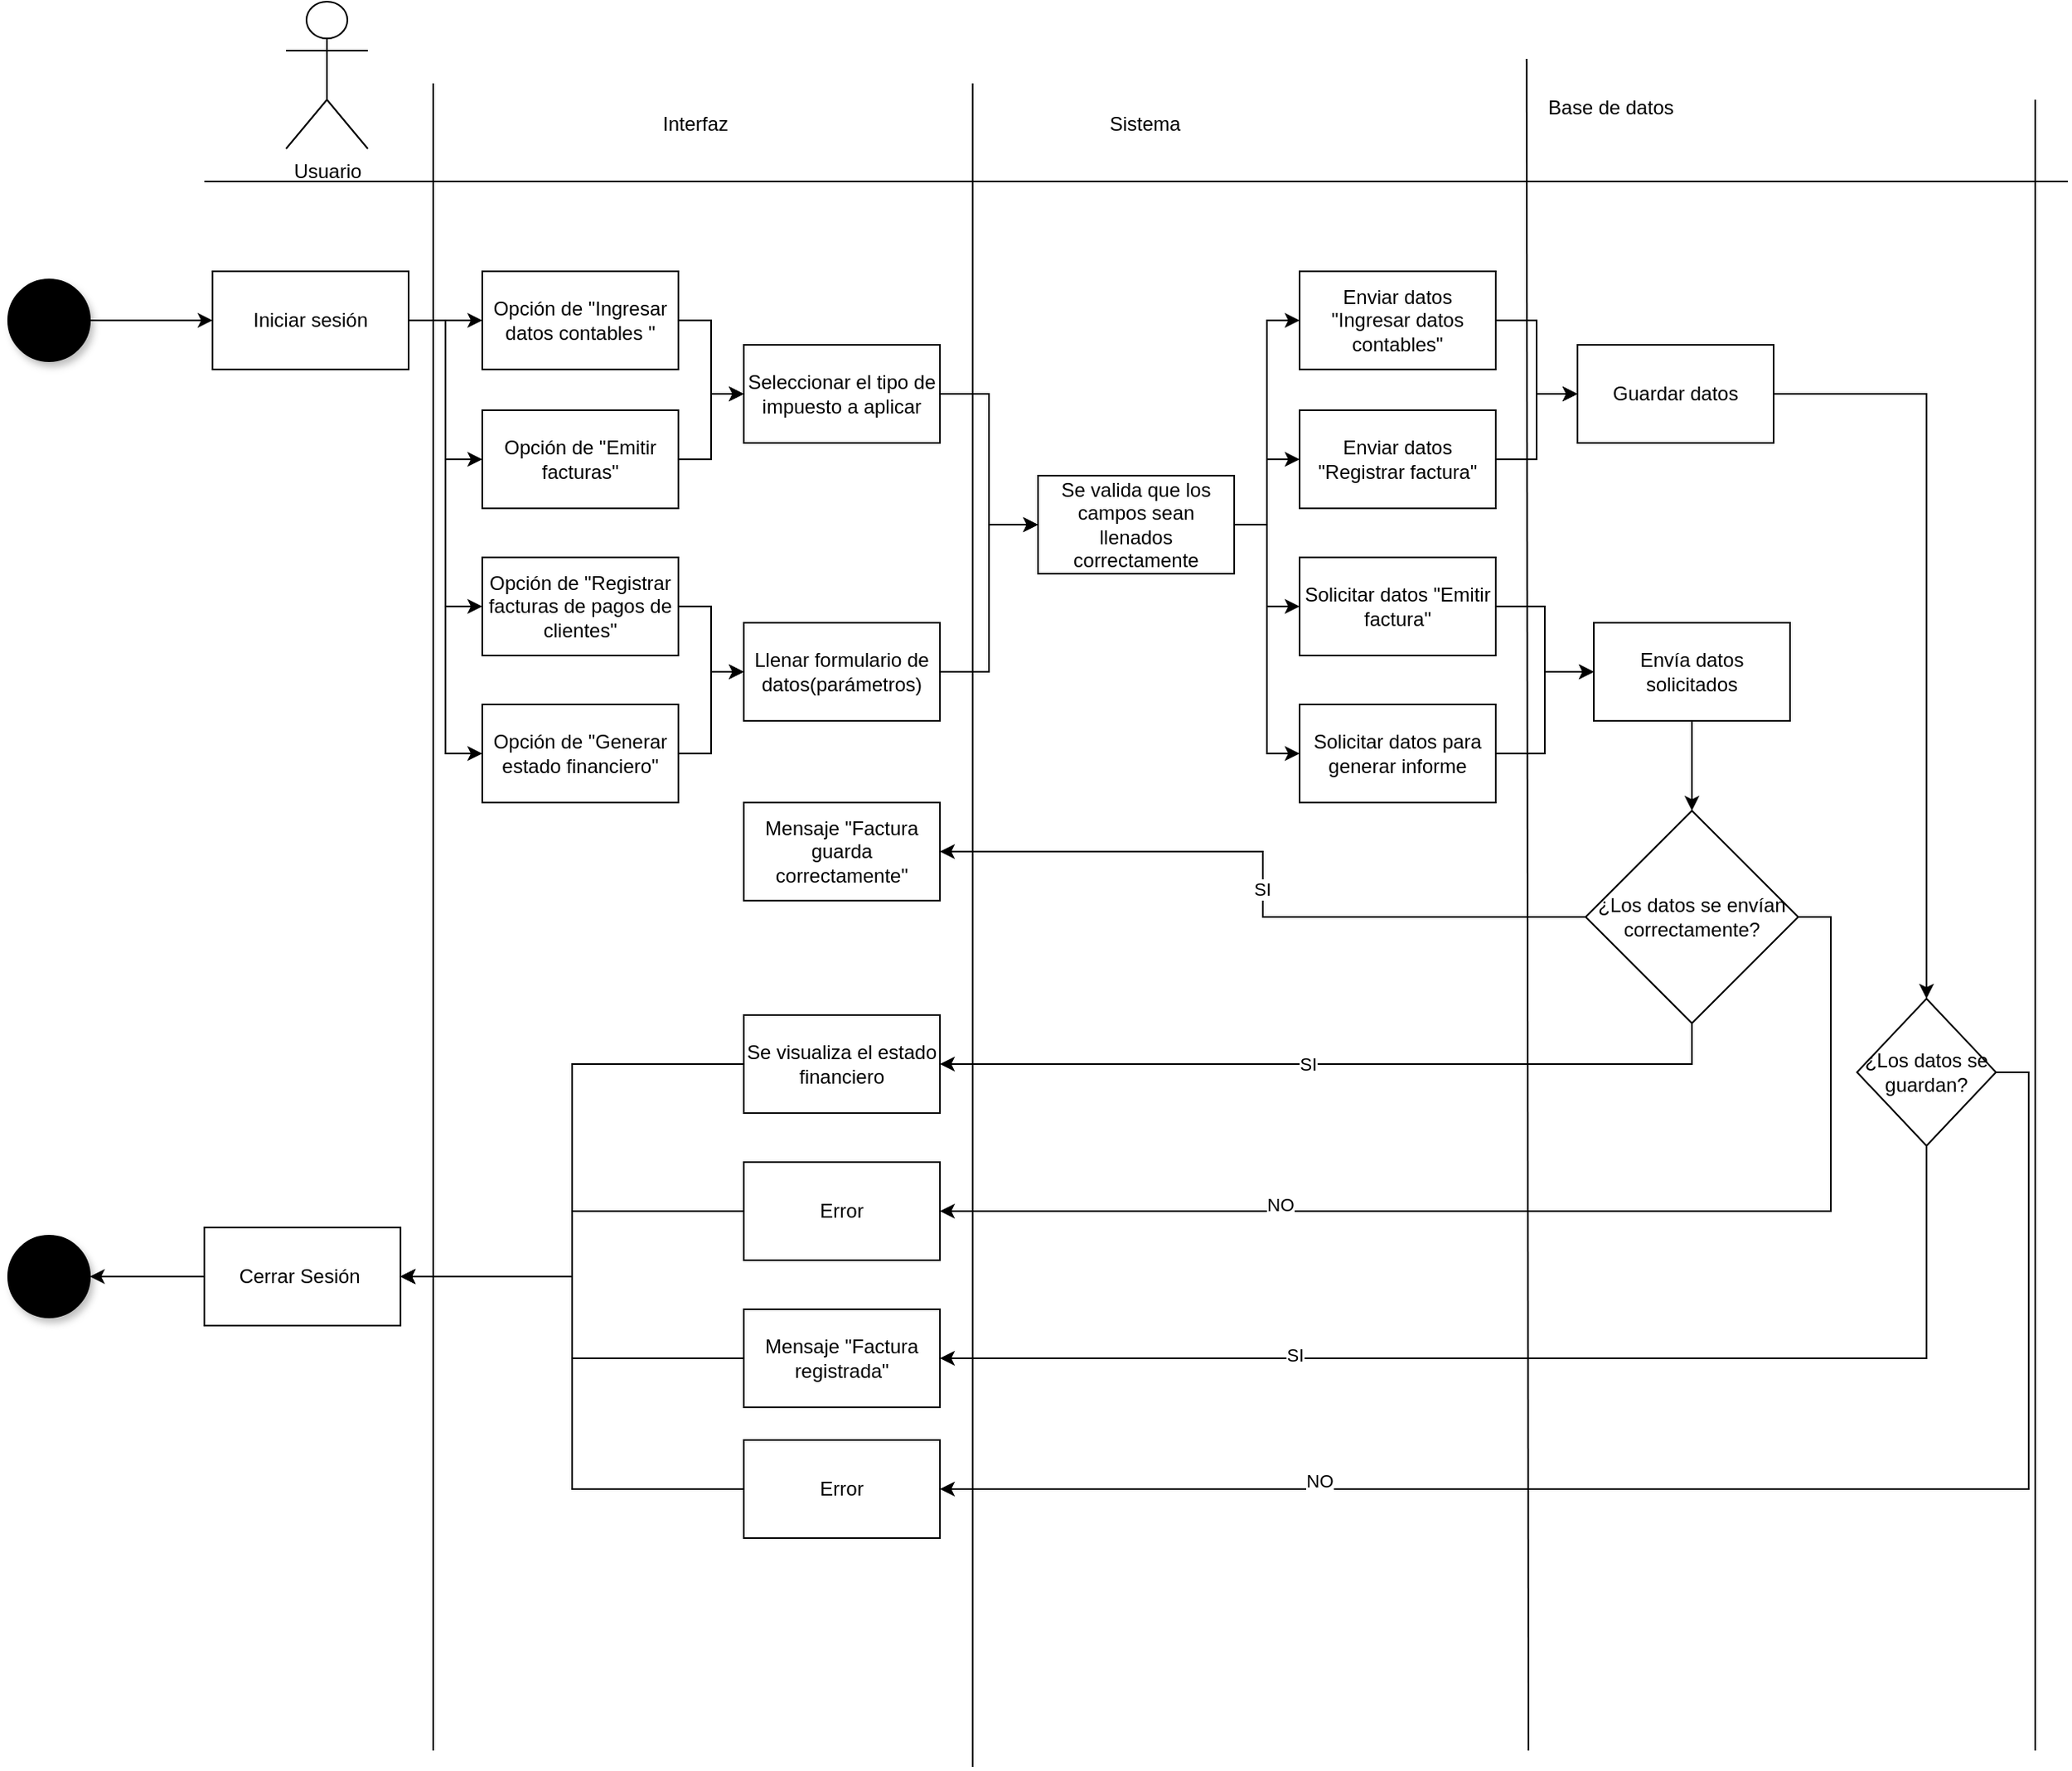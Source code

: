 <mxfile version="24.7.17">
  <diagram name="Página-1" id="V3-kL6qAkb_YiDEA1Mql">
    <mxGraphModel grid="1" page="1" gridSize="10" guides="1" tooltips="1" connect="1" arrows="1" fold="1" pageScale="1" pageWidth="827" pageHeight="1169" math="0" shadow="0">
      <root>
        <mxCell id="0" />
        <mxCell id="1" parent="0" />
        <mxCell id="MJdFK97bVDRi1eDM5ko9-4" value="" style="endArrow=none;html=1;rounded=0;" edge="1" parent="1">
          <mxGeometry width="50" height="50" relative="1" as="geometry">
            <mxPoint x="230" y="200" as="sourcePoint" />
            <mxPoint x="1370" y="200" as="targetPoint" />
          </mxGeometry>
        </mxCell>
        <mxCell id="MJdFK97bVDRi1eDM5ko9-5" value="" style="endArrow=none;html=1;rounded=0;" edge="1" parent="1">
          <mxGeometry width="50" height="50" relative="1" as="geometry">
            <mxPoint x="370" y="140" as="sourcePoint" />
            <mxPoint x="370" y="1160" as="targetPoint" />
          </mxGeometry>
        </mxCell>
        <mxCell id="MJdFK97bVDRi1eDM5ko9-6" value="" style="endArrow=none;html=1;rounded=0;" edge="1" parent="1">
          <mxGeometry width="50" height="50" relative="1" as="geometry">
            <mxPoint x="700" y="140" as="sourcePoint" />
            <mxPoint x="700" y="1170" as="targetPoint" />
          </mxGeometry>
        </mxCell>
        <mxCell id="MJdFK97bVDRi1eDM5ko9-7" value="" style="endArrow=none;html=1;rounded=0;" edge="1" parent="1">
          <mxGeometry width="50" height="50" relative="1" as="geometry">
            <mxPoint x="1038.89" y="125" as="sourcePoint" />
            <mxPoint x="1040" y="1160" as="targetPoint" />
          </mxGeometry>
        </mxCell>
        <mxCell id="MJdFK97bVDRi1eDM5ko9-8" value="" style="endArrow=none;html=1;rounded=0;" edge="1" parent="1">
          <mxGeometry width="50" height="50" relative="1" as="geometry">
            <mxPoint x="1350" y="150" as="sourcePoint" />
            <mxPoint x="1350" y="1160" as="targetPoint" />
          </mxGeometry>
        </mxCell>
        <mxCell id="MJdFK97bVDRi1eDM5ko9-9" value="Usuario" style="shape=umlActor;verticalLabelPosition=bottom;verticalAlign=top;html=1;outlineConnect=0;" vertex="1" parent="1">
          <mxGeometry x="280" y="90" width="50" height="90" as="geometry" />
        </mxCell>
        <mxCell id="MJdFK97bVDRi1eDM5ko9-10" value="Interfaz" style="text;html=1;align=center;verticalAlign=middle;resizable=0;points=[];autosize=1;strokeColor=none;fillColor=none;" vertex="1" parent="1">
          <mxGeometry x="500" y="150" width="60" height="30" as="geometry" />
        </mxCell>
        <mxCell id="MJdFK97bVDRi1eDM5ko9-11" value="Sistema" style="text;html=1;align=center;verticalAlign=middle;resizable=0;points=[];autosize=1;strokeColor=none;fillColor=none;" vertex="1" parent="1">
          <mxGeometry x="770" y="150" width="70" height="30" as="geometry" />
        </mxCell>
        <mxCell id="MJdFK97bVDRi1eDM5ko9-12" value="Base de datos" style="text;html=1;align=center;verticalAlign=middle;resizable=0;points=[];autosize=1;strokeColor=none;fillColor=none;" vertex="1" parent="1">
          <mxGeometry x="1040" y="140" width="100" height="30" as="geometry" />
        </mxCell>
        <mxCell id="MJdFK97bVDRi1eDM5ko9-13" value="" style="points=[[0.145,0.145,0],[0.5,0,0],[0.855,0.145,0],[1,0.5,0],[0.855,0.855,0],[0.5,1,0],[0.145,0.855,0],[0,0.5,0]];shape=mxgraph.bpmn.event;html=1;verticalLabelPosition=bottom;labelBackgroundColor=#ffffff;verticalAlign=top;align=center;perimeter=ellipsePerimeter;outlineConnect=0;aspect=fixed;outline=standard;symbol=general;shadow=1;strokeColor=default;fontFamily=Helvetica;fontSize=12;fontColor=default;fillColor=#000000;" vertex="1" parent="1">
          <mxGeometry x="110" y="845" width="50" height="50" as="geometry" />
        </mxCell>
        <mxCell id="MJdFK97bVDRi1eDM5ko9-14" value="" style="edgeStyle=orthogonalEdgeStyle;rounded=0;orthogonalLoop=1;jettySize=auto;html=1;" edge="1" parent="1" source="MJdFK97bVDRi1eDM5ko9-15" target="MJdFK97bVDRi1eDM5ko9-17">
          <mxGeometry relative="1" as="geometry" />
        </mxCell>
        <mxCell id="MJdFK97bVDRi1eDM5ko9-43" style="edgeStyle=orthogonalEdgeStyle;rounded=0;orthogonalLoop=1;jettySize=auto;html=1;exitX=1;exitY=0.5;exitDx=0;exitDy=0;entryX=0;entryY=0.5;entryDx=0;entryDy=0;" edge="1" parent="1" source="MJdFK97bVDRi1eDM5ko9-15" target="MJdFK97bVDRi1eDM5ko9-41">
          <mxGeometry relative="1" as="geometry" />
        </mxCell>
        <mxCell id="MJdFK97bVDRi1eDM5ko9-44" style="edgeStyle=orthogonalEdgeStyle;rounded=0;orthogonalLoop=1;jettySize=auto;html=1;exitX=1;exitY=0.5;exitDx=0;exitDy=0;entryX=0;entryY=0.5;entryDx=0;entryDy=0;" edge="1" parent="1" source="MJdFK97bVDRi1eDM5ko9-15" target="MJdFK97bVDRi1eDM5ko9-42">
          <mxGeometry relative="1" as="geometry" />
        </mxCell>
        <mxCell id="MJdFK97bVDRi1eDM5ko9-45" style="edgeStyle=orthogonalEdgeStyle;rounded=0;orthogonalLoop=1;jettySize=auto;html=1;exitX=1;exitY=0.5;exitDx=0;exitDy=0;entryX=0;entryY=0.5;entryDx=0;entryDy=0;" edge="1" parent="1" source="MJdFK97bVDRi1eDM5ko9-15" target="MJdFK97bVDRi1eDM5ko9-38">
          <mxGeometry relative="1" as="geometry" />
        </mxCell>
        <mxCell id="MJdFK97bVDRi1eDM5ko9-15" value="Iniciar sesión" style="rounded=0;whiteSpace=wrap;html=1;" vertex="1" parent="1">
          <mxGeometry x="235" y="255" width="120" height="60" as="geometry" />
        </mxCell>
        <mxCell id="MJdFK97bVDRi1eDM5ko9-52" style="edgeStyle=orthogonalEdgeStyle;rounded=0;orthogonalLoop=1;jettySize=auto;html=1;exitX=1;exitY=0.5;exitDx=0;exitDy=0;entryX=0;entryY=0.5;entryDx=0;entryDy=0;" edge="1" parent="1" source="MJdFK97bVDRi1eDM5ko9-17" target="MJdFK97bVDRi1eDM5ko9-51">
          <mxGeometry relative="1" as="geometry" />
        </mxCell>
        <mxCell id="MJdFK97bVDRi1eDM5ko9-17" value="Opción de &quot;Ingresar datos contables &quot;" style="rounded=0;whiteSpace=wrap;html=1;" vertex="1" parent="1">
          <mxGeometry x="400" y="255" width="120" height="60" as="geometry" />
        </mxCell>
        <mxCell id="MJdFK97bVDRi1eDM5ko9-18" style="edgeStyle=orthogonalEdgeStyle;rounded=0;orthogonalLoop=1;jettySize=auto;html=1;exitX=1;exitY=0.5;exitDx=0;exitDy=0;exitPerimeter=0;entryX=0;entryY=0.5;entryDx=0;entryDy=0;" edge="1" parent="1" source="MJdFK97bVDRi1eDM5ko9-19" target="MJdFK97bVDRi1eDM5ko9-15">
          <mxGeometry relative="1" as="geometry" />
        </mxCell>
        <mxCell id="MJdFK97bVDRi1eDM5ko9-19" value="" style="points=[[0.145,0.145,0],[0.5,0,0],[0.855,0.145,0],[1,0.5,0],[0.855,0.855,0],[0.5,1,0],[0.145,0.855,0],[0,0.5,0]];shape=mxgraph.bpmn.event;html=1;verticalLabelPosition=bottom;labelBackgroundColor=#ffffff;verticalAlign=top;align=center;perimeter=ellipsePerimeter;outlineConnect=0;aspect=fixed;outline=standard;symbol=general;shadow=1;strokeColor=default;fontFamily=Helvetica;fontSize=12;fontColor=default;fillColor=#000000;" vertex="1" parent="1">
          <mxGeometry x="110" y="260" width="50" height="50" as="geometry" />
        </mxCell>
        <mxCell id="MJdFK97bVDRi1eDM5ko9-70" style="edgeStyle=orthogonalEdgeStyle;rounded=0;orthogonalLoop=1;jettySize=auto;html=1;exitX=1;exitY=0.5;exitDx=0;exitDy=0;entryX=0.5;entryY=0;entryDx=0;entryDy=0;" edge="1" parent="1" source="MJdFK97bVDRi1eDM5ko9-23" target="MJdFK97bVDRi1eDM5ko9-34">
          <mxGeometry relative="1" as="geometry" />
        </mxCell>
        <mxCell id="MJdFK97bVDRi1eDM5ko9-23" value="Guardar datos" style="rounded=0;whiteSpace=wrap;html=1;" vertex="1" parent="1">
          <mxGeometry x="1070" y="300" width="120" height="60" as="geometry" />
        </mxCell>
        <mxCell id="MJdFK97bVDRi1eDM5ko9-61" style="edgeStyle=orthogonalEdgeStyle;rounded=0;orthogonalLoop=1;jettySize=auto;html=1;exitX=1;exitY=0.5;exitDx=0;exitDy=0;entryX=0;entryY=0.5;entryDx=0;entryDy=0;" edge="1" parent="1" source="MJdFK97bVDRi1eDM5ko9-25" target="MJdFK97bVDRi1eDM5ko9-57">
          <mxGeometry relative="1" as="geometry" />
        </mxCell>
        <mxCell id="MJdFK97bVDRi1eDM5ko9-62" style="edgeStyle=orthogonalEdgeStyle;rounded=0;orthogonalLoop=1;jettySize=auto;html=1;exitX=1;exitY=0.5;exitDx=0;exitDy=0;entryX=0;entryY=0.5;entryDx=0;entryDy=0;" edge="1" parent="1" source="MJdFK97bVDRi1eDM5ko9-25" target="MJdFK97bVDRi1eDM5ko9-58">
          <mxGeometry relative="1" as="geometry" />
        </mxCell>
        <mxCell id="MJdFK97bVDRi1eDM5ko9-63" style="edgeStyle=orthogonalEdgeStyle;rounded=0;orthogonalLoop=1;jettySize=auto;html=1;exitX=1;exitY=0.5;exitDx=0;exitDy=0;entryX=0;entryY=0.5;entryDx=0;entryDy=0;" edge="1" parent="1" source="MJdFK97bVDRi1eDM5ko9-25" target="MJdFK97bVDRi1eDM5ko9-59">
          <mxGeometry relative="1" as="geometry" />
        </mxCell>
        <mxCell id="MJdFK97bVDRi1eDM5ko9-64" style="edgeStyle=orthogonalEdgeStyle;rounded=0;orthogonalLoop=1;jettySize=auto;html=1;exitX=1;exitY=0.5;exitDx=0;exitDy=0;entryX=0;entryY=0.5;entryDx=0;entryDy=0;" edge="1" parent="1" source="MJdFK97bVDRi1eDM5ko9-25" target="MJdFK97bVDRi1eDM5ko9-60">
          <mxGeometry relative="1" as="geometry" />
        </mxCell>
        <mxCell id="MJdFK97bVDRi1eDM5ko9-25" value="Se valida que los campos sean llenados correctamente" style="rounded=0;whiteSpace=wrap;html=1;" vertex="1" parent="1">
          <mxGeometry x="740" y="380" width="120" height="60" as="geometry" />
        </mxCell>
        <mxCell id="MJdFK97bVDRi1eDM5ko9-73" style="edgeStyle=orthogonalEdgeStyle;rounded=0;orthogonalLoop=1;jettySize=auto;html=1;exitX=0.5;exitY=1;exitDx=0;exitDy=0;entryX=0.5;entryY=0;entryDx=0;entryDy=0;" edge="1" parent="1" source="MJdFK97bVDRi1eDM5ko9-27" target="MJdFK97bVDRi1eDM5ko9-71">
          <mxGeometry relative="1" as="geometry" />
        </mxCell>
        <mxCell id="MJdFK97bVDRi1eDM5ko9-27" value="Envía datos solicitados" style="rounded=0;whiteSpace=wrap;html=1;" vertex="1" parent="1">
          <mxGeometry x="1080" y="470" width="120" height="60" as="geometry" />
        </mxCell>
        <mxCell id="MJdFK97bVDRi1eDM5ko9-87" style="edgeStyle=orthogonalEdgeStyle;rounded=0;orthogonalLoop=1;jettySize=auto;html=1;exitX=0.5;exitY=1;exitDx=0;exitDy=0;entryX=1;entryY=0.5;entryDx=0;entryDy=0;" edge="1" parent="1" source="MJdFK97bVDRi1eDM5ko9-34" target="MJdFK97bVDRi1eDM5ko9-79">
          <mxGeometry relative="1" as="geometry" />
        </mxCell>
        <mxCell id="MJdFK97bVDRi1eDM5ko9-88" value="SI" style="edgeLabel;html=1;align=center;verticalAlign=middle;resizable=0;points=[];" connectable="0" vertex="1" parent="MJdFK97bVDRi1eDM5ko9-87">
          <mxGeometry x="0.408" y="-2" relative="1" as="geometry">
            <mxPoint as="offset" />
          </mxGeometry>
        </mxCell>
        <mxCell id="MJdFK97bVDRi1eDM5ko9-89" style="edgeStyle=orthogonalEdgeStyle;rounded=0;orthogonalLoop=1;jettySize=auto;html=1;exitX=1;exitY=0.5;exitDx=0;exitDy=0;entryX=1;entryY=0.5;entryDx=0;entryDy=0;" edge="1" parent="1" source="MJdFK97bVDRi1eDM5ko9-34" target="MJdFK97bVDRi1eDM5ko9-86">
          <mxGeometry relative="1" as="geometry" />
        </mxCell>
        <mxCell id="MJdFK97bVDRi1eDM5ko9-90" value="NO" style="edgeLabel;html=1;align=center;verticalAlign=middle;resizable=0;points=[];" connectable="0" vertex="1" parent="MJdFK97bVDRi1eDM5ko9-89">
          <mxGeometry x="0.509" y="-5" relative="1" as="geometry">
            <mxPoint x="1" as="offset" />
          </mxGeometry>
        </mxCell>
        <mxCell id="MJdFK97bVDRi1eDM5ko9-34" value="¿Los datos se guardan?" style="rhombus;whiteSpace=wrap;html=1;" vertex="1" parent="1">
          <mxGeometry x="1241" y="700" width="85" height="90" as="geometry" />
        </mxCell>
        <mxCell id="MJdFK97bVDRi1eDM5ko9-50" style="edgeStyle=orthogonalEdgeStyle;rounded=0;orthogonalLoop=1;jettySize=auto;html=1;exitX=1;exitY=0.5;exitDx=0;exitDy=0;entryX=0;entryY=0.5;entryDx=0;entryDy=0;" edge="1" parent="1" source="MJdFK97bVDRi1eDM5ko9-38" target="MJdFK97bVDRi1eDM5ko9-46">
          <mxGeometry relative="1" as="geometry" />
        </mxCell>
        <mxCell id="MJdFK97bVDRi1eDM5ko9-38" value="Opción de &quot;Generar estado financiero&quot;" style="rounded=0;whiteSpace=wrap;html=1;" vertex="1" parent="1">
          <mxGeometry x="400" y="520" width="120" height="60" as="geometry" />
        </mxCell>
        <mxCell id="MJdFK97bVDRi1eDM5ko9-54" style="edgeStyle=orthogonalEdgeStyle;rounded=0;orthogonalLoop=1;jettySize=auto;html=1;exitX=1;exitY=0.5;exitDx=0;exitDy=0;entryX=0;entryY=0.5;entryDx=0;entryDy=0;" edge="1" parent="1" source="MJdFK97bVDRi1eDM5ko9-41" target="MJdFK97bVDRi1eDM5ko9-51">
          <mxGeometry relative="1" as="geometry" />
        </mxCell>
        <mxCell id="MJdFK97bVDRi1eDM5ko9-41" value="Opción de &quot;Emitir facturas&quot;" style="rounded=0;whiteSpace=wrap;html=1;" vertex="1" parent="1">
          <mxGeometry x="400" y="340" width="120" height="60" as="geometry" />
        </mxCell>
        <mxCell id="MJdFK97bVDRi1eDM5ko9-49" style="edgeStyle=orthogonalEdgeStyle;rounded=0;orthogonalLoop=1;jettySize=auto;html=1;exitX=1;exitY=0.5;exitDx=0;exitDy=0;entryX=0;entryY=0.5;entryDx=0;entryDy=0;" edge="1" parent="1" source="MJdFK97bVDRi1eDM5ko9-42" target="MJdFK97bVDRi1eDM5ko9-46">
          <mxGeometry relative="1" as="geometry" />
        </mxCell>
        <mxCell id="MJdFK97bVDRi1eDM5ko9-42" value="Opción de &quot;Registrar facturas de pagos de clientes&quot;" style="rounded=0;whiteSpace=wrap;html=1;" vertex="1" parent="1">
          <mxGeometry x="400" y="430" width="120" height="60" as="geometry" />
        </mxCell>
        <mxCell id="MJdFK97bVDRi1eDM5ko9-55" style="edgeStyle=orthogonalEdgeStyle;rounded=0;orthogonalLoop=1;jettySize=auto;html=1;exitX=1;exitY=0.5;exitDx=0;exitDy=0;entryX=0;entryY=0.5;entryDx=0;entryDy=0;" edge="1" parent="1" source="MJdFK97bVDRi1eDM5ko9-46" target="MJdFK97bVDRi1eDM5ko9-25">
          <mxGeometry relative="1" as="geometry" />
        </mxCell>
        <mxCell id="MJdFK97bVDRi1eDM5ko9-46" value="Llenar formulario de datos(parámetros)" style="rounded=0;whiteSpace=wrap;html=1;" vertex="1" parent="1">
          <mxGeometry x="560" y="470" width="120" height="60" as="geometry" />
        </mxCell>
        <mxCell id="MJdFK97bVDRi1eDM5ko9-56" style="edgeStyle=orthogonalEdgeStyle;rounded=0;orthogonalLoop=1;jettySize=auto;html=1;exitX=1;exitY=0.5;exitDx=0;exitDy=0;entryX=0;entryY=0.5;entryDx=0;entryDy=0;" edge="1" parent="1" source="MJdFK97bVDRi1eDM5ko9-51" target="MJdFK97bVDRi1eDM5ko9-25">
          <mxGeometry relative="1" as="geometry" />
        </mxCell>
        <mxCell id="MJdFK97bVDRi1eDM5ko9-51" value="Seleccionar el tipo de impuesto a aplicar" style="rounded=0;whiteSpace=wrap;html=1;" vertex="1" parent="1">
          <mxGeometry x="560" y="300" width="120" height="60" as="geometry" />
        </mxCell>
        <mxCell id="MJdFK97bVDRi1eDM5ko9-65" style="edgeStyle=orthogonalEdgeStyle;rounded=0;orthogonalLoop=1;jettySize=auto;html=1;exitX=1;exitY=0.5;exitDx=0;exitDy=0;entryX=0;entryY=0.5;entryDx=0;entryDy=0;" edge="1" parent="1" source="MJdFK97bVDRi1eDM5ko9-57" target="MJdFK97bVDRi1eDM5ko9-23">
          <mxGeometry relative="1" as="geometry" />
        </mxCell>
        <mxCell id="MJdFK97bVDRi1eDM5ko9-57" value="Enviar datos &quot;Ingresar datos contables&quot;" style="rounded=0;whiteSpace=wrap;html=1;" vertex="1" parent="1">
          <mxGeometry x="900" y="255" width="120" height="60" as="geometry" />
        </mxCell>
        <mxCell id="MJdFK97bVDRi1eDM5ko9-68" style="edgeStyle=orthogonalEdgeStyle;rounded=0;orthogonalLoop=1;jettySize=auto;html=1;exitX=1;exitY=0.5;exitDx=0;exitDy=0;entryX=0;entryY=0.5;entryDx=0;entryDy=0;" edge="1" parent="1" source="MJdFK97bVDRi1eDM5ko9-58" target="MJdFK97bVDRi1eDM5ko9-27">
          <mxGeometry relative="1" as="geometry" />
        </mxCell>
        <mxCell id="MJdFK97bVDRi1eDM5ko9-58" value="Solicitar datos &quot;Emitir factura&quot;" style="rounded=0;whiteSpace=wrap;html=1;" vertex="1" parent="1">
          <mxGeometry x="900" y="430" width="120" height="60" as="geometry" />
        </mxCell>
        <mxCell id="MJdFK97bVDRi1eDM5ko9-66" style="edgeStyle=orthogonalEdgeStyle;rounded=0;orthogonalLoop=1;jettySize=auto;html=1;exitX=1;exitY=0.5;exitDx=0;exitDy=0;entryX=0;entryY=0.5;entryDx=0;entryDy=0;" edge="1" parent="1" source="MJdFK97bVDRi1eDM5ko9-59" target="MJdFK97bVDRi1eDM5ko9-23">
          <mxGeometry relative="1" as="geometry" />
        </mxCell>
        <mxCell id="MJdFK97bVDRi1eDM5ko9-59" value="Enviar datos &quot;Registrar factura&quot;" style="rounded=0;whiteSpace=wrap;html=1;" vertex="1" parent="1">
          <mxGeometry x="900" y="340" width="120" height="60" as="geometry" />
        </mxCell>
        <mxCell id="MJdFK97bVDRi1eDM5ko9-69" style="edgeStyle=orthogonalEdgeStyle;rounded=0;orthogonalLoop=1;jettySize=auto;html=1;exitX=1;exitY=0.5;exitDx=0;exitDy=0;entryX=0;entryY=0.5;entryDx=0;entryDy=0;" edge="1" parent="1" source="MJdFK97bVDRi1eDM5ko9-60" target="MJdFK97bVDRi1eDM5ko9-27">
          <mxGeometry relative="1" as="geometry" />
        </mxCell>
        <mxCell id="MJdFK97bVDRi1eDM5ko9-60" value="Solicitar datos para generar informe" style="rounded=0;whiteSpace=wrap;html=1;" vertex="1" parent="1">
          <mxGeometry x="900" y="520" width="120" height="60" as="geometry" />
        </mxCell>
        <mxCell id="MJdFK97bVDRi1eDM5ko9-74" style="edgeStyle=orthogonalEdgeStyle;rounded=0;orthogonalLoop=1;jettySize=auto;html=1;exitX=0;exitY=0.5;exitDx=0;exitDy=0;" edge="1" parent="1" source="MJdFK97bVDRi1eDM5ko9-71" target="MJdFK97bVDRi1eDM5ko9-72">
          <mxGeometry relative="1" as="geometry" />
        </mxCell>
        <mxCell id="MJdFK97bVDRi1eDM5ko9-75" value="SI" style="edgeLabel;html=1;align=center;verticalAlign=middle;resizable=0;points=[];" connectable="0" vertex="1" parent="MJdFK97bVDRi1eDM5ko9-74">
          <mxGeometry x="-0.012" y="1" relative="1" as="geometry">
            <mxPoint as="offset" />
          </mxGeometry>
        </mxCell>
        <mxCell id="MJdFK97bVDRi1eDM5ko9-77" style="edgeStyle=orthogonalEdgeStyle;rounded=0;orthogonalLoop=1;jettySize=auto;html=1;exitX=0.5;exitY=1;exitDx=0;exitDy=0;entryX=1;entryY=0.5;entryDx=0;entryDy=0;" edge="1" parent="1" source="MJdFK97bVDRi1eDM5ko9-71" target="MJdFK97bVDRi1eDM5ko9-76">
          <mxGeometry relative="1" as="geometry" />
        </mxCell>
        <mxCell id="MJdFK97bVDRi1eDM5ko9-78" value="SI" style="edgeLabel;html=1;align=center;verticalAlign=middle;resizable=0;points=[];" connectable="0" vertex="1" parent="MJdFK97bVDRi1eDM5ko9-77">
          <mxGeometry x="0.073" relative="1" as="geometry">
            <mxPoint as="offset" />
          </mxGeometry>
        </mxCell>
        <mxCell id="MJdFK97bVDRi1eDM5ko9-84" style="edgeStyle=orthogonalEdgeStyle;rounded=0;orthogonalLoop=1;jettySize=auto;html=1;exitX=1;exitY=0.5;exitDx=0;exitDy=0;entryX=1;entryY=0.5;entryDx=0;entryDy=0;" edge="1" parent="1" source="MJdFK97bVDRi1eDM5ko9-71" target="MJdFK97bVDRi1eDM5ko9-83">
          <mxGeometry relative="1" as="geometry" />
        </mxCell>
        <mxCell id="MJdFK97bVDRi1eDM5ko9-85" value="NO" style="edgeLabel;html=1;align=center;verticalAlign=middle;resizable=0;points=[];" connectable="0" vertex="1" parent="MJdFK97bVDRi1eDM5ko9-84">
          <mxGeometry x="0.441" y="-4" relative="1" as="geometry">
            <mxPoint as="offset" />
          </mxGeometry>
        </mxCell>
        <mxCell id="MJdFK97bVDRi1eDM5ko9-71" value="¿Los datos se envían correctamente?" style="rhombus;whiteSpace=wrap;html=1;" vertex="1" parent="1">
          <mxGeometry x="1075" y="585" width="130" height="130" as="geometry" />
        </mxCell>
        <mxCell id="MJdFK97bVDRi1eDM5ko9-72" value="Mensaje &quot;Factura guarda correctamente&quot;" style="rounded=0;whiteSpace=wrap;html=1;" vertex="1" parent="1">
          <mxGeometry x="560" y="580" width="120" height="60" as="geometry" />
        </mxCell>
        <mxCell id="MJdFK97bVDRi1eDM5ko9-93" style="edgeStyle=orthogonalEdgeStyle;rounded=0;orthogonalLoop=1;jettySize=auto;html=1;exitX=0;exitY=0.5;exitDx=0;exitDy=0;entryX=1;entryY=0.5;entryDx=0;entryDy=0;" edge="1" parent="1" source="MJdFK97bVDRi1eDM5ko9-76" target="MJdFK97bVDRi1eDM5ko9-92">
          <mxGeometry relative="1" as="geometry" />
        </mxCell>
        <mxCell id="MJdFK97bVDRi1eDM5ko9-76" value="Se visualiza el estado financiero" style="rounded=0;whiteSpace=wrap;html=1;" vertex="1" parent="1">
          <mxGeometry x="560" y="710" width="120" height="60" as="geometry" />
        </mxCell>
        <mxCell id="MJdFK97bVDRi1eDM5ko9-96" style="edgeStyle=orthogonalEdgeStyle;rounded=0;orthogonalLoop=1;jettySize=auto;html=1;exitX=0;exitY=0.5;exitDx=0;exitDy=0;entryX=1;entryY=0.5;entryDx=0;entryDy=0;" edge="1" parent="1" source="MJdFK97bVDRi1eDM5ko9-79" target="MJdFK97bVDRi1eDM5ko9-92">
          <mxGeometry relative="1" as="geometry" />
        </mxCell>
        <mxCell id="MJdFK97bVDRi1eDM5ko9-79" value="Mensaje &quot;Factura registrada&quot;" style="rounded=0;whiteSpace=wrap;html=1;" vertex="1" parent="1">
          <mxGeometry x="560" y="890" width="120" height="60" as="geometry" />
        </mxCell>
        <mxCell id="MJdFK97bVDRi1eDM5ko9-95" style="edgeStyle=orthogonalEdgeStyle;rounded=0;orthogonalLoop=1;jettySize=auto;html=1;exitX=0;exitY=0.5;exitDx=0;exitDy=0;entryX=1;entryY=0.5;entryDx=0;entryDy=0;" edge="1" parent="1" source="MJdFK97bVDRi1eDM5ko9-83" target="MJdFK97bVDRi1eDM5ko9-92">
          <mxGeometry relative="1" as="geometry" />
        </mxCell>
        <mxCell id="MJdFK97bVDRi1eDM5ko9-83" value="Error" style="rounded=0;whiteSpace=wrap;html=1;" vertex="1" parent="1">
          <mxGeometry x="560" y="800" width="120" height="60" as="geometry" />
        </mxCell>
        <mxCell id="MJdFK97bVDRi1eDM5ko9-97" style="edgeStyle=orthogonalEdgeStyle;rounded=0;orthogonalLoop=1;jettySize=auto;html=1;exitX=0;exitY=0.5;exitDx=0;exitDy=0;entryX=1;entryY=0.5;entryDx=0;entryDy=0;" edge="1" parent="1" source="MJdFK97bVDRi1eDM5ko9-86" target="MJdFK97bVDRi1eDM5ko9-92">
          <mxGeometry relative="1" as="geometry" />
        </mxCell>
        <mxCell id="MJdFK97bVDRi1eDM5ko9-86" value="Error" style="rounded=0;whiteSpace=wrap;html=1;" vertex="1" parent="1">
          <mxGeometry x="560" y="970" width="120" height="60" as="geometry" />
        </mxCell>
        <mxCell id="MJdFK97bVDRi1eDM5ko9-92" value="Cerrar Sesión&amp;nbsp;" style="rounded=0;whiteSpace=wrap;html=1;" vertex="1" parent="1">
          <mxGeometry x="230" y="840" width="120" height="60" as="geometry" />
        </mxCell>
        <mxCell id="MJdFK97bVDRi1eDM5ko9-98" style="edgeStyle=orthogonalEdgeStyle;rounded=0;orthogonalLoop=1;jettySize=auto;html=1;exitX=0;exitY=0.5;exitDx=0;exitDy=0;entryX=1;entryY=0.5;entryDx=0;entryDy=0;entryPerimeter=0;" edge="1" parent="1" source="MJdFK97bVDRi1eDM5ko9-92" target="MJdFK97bVDRi1eDM5ko9-13">
          <mxGeometry relative="1" as="geometry" />
        </mxCell>
      </root>
    </mxGraphModel>
  </diagram>
</mxfile>
